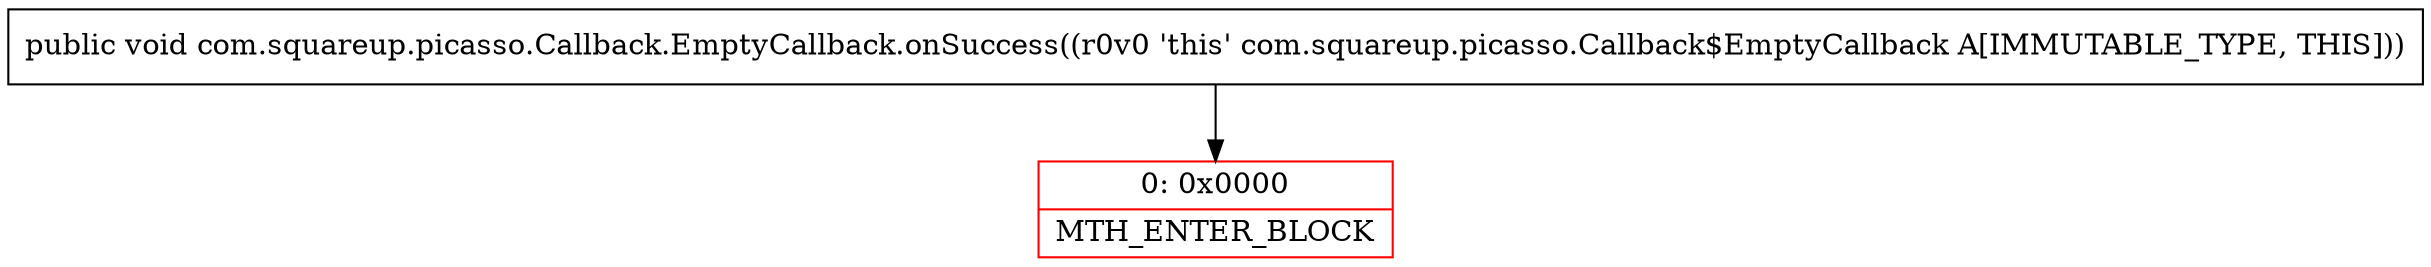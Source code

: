 digraph "CFG forcom.squareup.picasso.Callback.EmptyCallback.onSuccess()V" {
subgraph cluster_Region_95162181 {
label = "R(0)";
node [shape=record,color=blue];
}
Node_0 [shape=record,color=red,label="{0\:\ 0x0000|MTH_ENTER_BLOCK\l}"];
MethodNode[shape=record,label="{public void com.squareup.picasso.Callback.EmptyCallback.onSuccess((r0v0 'this' com.squareup.picasso.Callback$EmptyCallback A[IMMUTABLE_TYPE, THIS])) }"];
MethodNode -> Node_0;
}

